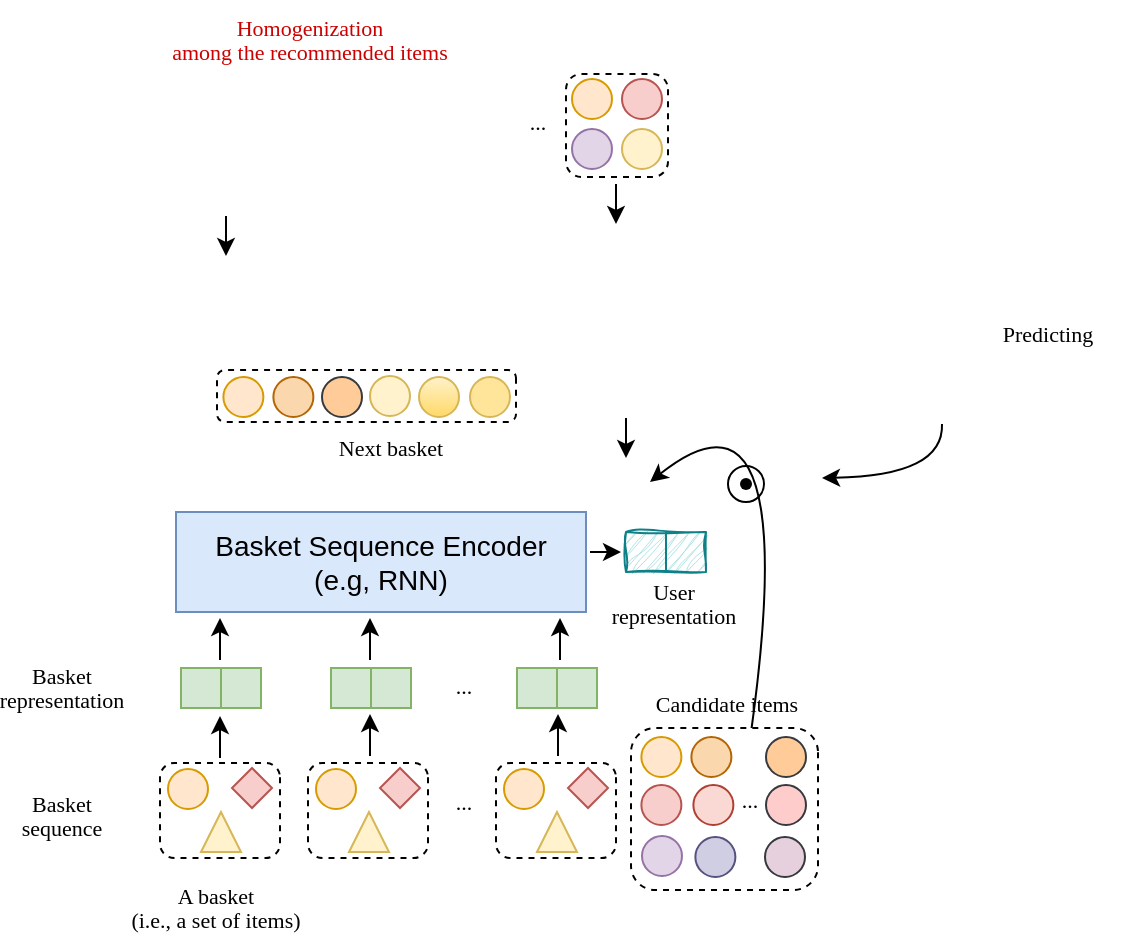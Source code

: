 <mxfile version="20.8.15" type="github">
  <diagram name="第 1 页" id="_2f5QNMzvRTS557bPFPs">
    <mxGraphModel dx="916" dy="529" grid="1" gridSize="10" guides="1" tooltips="1" connect="1" arrows="1" fold="1" page="1" pageScale="1" pageWidth="600" pageHeight="670" math="0" shadow="0">
      <root>
        <mxCell id="0" />
        <mxCell id="1" parent="0" />
        <mxCell id="7nCtvXywuRJka1eDzNRe-1" value="&lt;p style=&quot;line-height: 0%;&quot;&gt;&lt;font face=&quot;Comic Sans MS&quot; style=&quot;font-size: 11px;&quot;&gt;A basket&lt;/font&gt;&lt;/p&gt;&lt;p style=&quot;line-height: 0%;&quot;&gt;&lt;font face=&quot;Comic Sans MS&quot; style=&quot;font-size: 11px;&quot;&gt;(i.e., a set of items)&lt;/font&gt;&lt;/p&gt;" style="text;strokeColor=none;align=center;fillColor=none;html=1;verticalAlign=middle;whiteSpace=wrap;rounded=0;dashed=1;" vertex="1" parent="1">
          <mxGeometry x="44.5" y="461" width="156" height="33.5" as="geometry" />
        </mxCell>
        <mxCell id="7nCtvXywuRJka1eDzNRe-2" value="&lt;p style=&quot;line-height: 0%;&quot;&gt;&lt;font face=&quot;Comic Sans MS&quot; style=&quot;font-size: 11px;&quot;&gt;Basket&lt;/font&gt;&lt;/p&gt;&lt;p style=&quot;line-height: 0%;&quot;&gt;&lt;font face=&quot;Comic Sans MS&quot; style=&quot;font-size: 11px;&quot;&gt;sequence&lt;/font&gt;&lt;/p&gt;" style="text;strokeColor=none;align=center;fillColor=none;html=1;verticalAlign=middle;whiteSpace=wrap;rounded=0;dashed=1;" vertex="1" parent="1">
          <mxGeometry x="16" y="417" width="60" height="30" as="geometry" />
        </mxCell>
        <mxCell id="7nCtvXywuRJka1eDzNRe-3" value="" style="endArrow=classic;html=1;rounded=0;fontFamily=Comic Sans MS;fontSize=11;" edge="1" parent="1">
          <mxGeometry width="50" height="50" relative="1" as="geometry">
            <mxPoint x="128" y="133" as="sourcePoint" />
            <mxPoint x="128" y="153" as="targetPoint" />
            <Array as="points" />
          </mxGeometry>
        </mxCell>
        <mxCell id="7nCtvXywuRJka1eDzNRe-7" value="&lt;p style=&quot;line-height: 0%;&quot;&gt;&lt;font face=&quot;Comic Sans MS&quot; style=&quot;font-size: 11px;&quot;&gt;Basket&lt;/font&gt;&lt;/p&gt;&lt;p style=&quot;line-height: 0%;&quot;&gt;&lt;font face=&quot;Comic Sans MS&quot;&gt;&lt;span style=&quot;font-size: 11px;&quot;&gt;representation&lt;/span&gt;&lt;/font&gt;&lt;/p&gt;" style="text;strokeColor=none;align=center;fillColor=none;html=1;verticalAlign=middle;whiteSpace=wrap;rounded=0;dashed=1;" vertex="1" parent="1">
          <mxGeometry x="16" y="353" width="60" height="30" as="geometry" />
        </mxCell>
        <mxCell id="7nCtvXywuRJka1eDzNRe-9" value="" style="group;fillColor=#d5e8d4;strokeColor=#82b366;" vertex="1" connectable="0" parent="1">
          <mxGeometry x="180.5" y="359" width="40" height="20" as="geometry" />
        </mxCell>
        <mxCell id="7nCtvXywuRJka1eDzNRe-10" value="" style="rounded=0;whiteSpace=wrap;html=1;fontFamily=Comic Sans MS;fontSize=11;fillColor=#d5e8d4;strokeColor=#82b366;" vertex="1" parent="7nCtvXywuRJka1eDzNRe-9">
          <mxGeometry width="40" height="20" as="geometry" />
        </mxCell>
        <mxCell id="7nCtvXywuRJka1eDzNRe-11" value="" style="endArrow=none;html=1;rounded=0;fontFamily=Comic Sans MS;fontSize=11;entryX=0.5;entryY=0;entryDx=0;entryDy=0;exitX=0.5;exitY=1;exitDx=0;exitDy=0;fillColor=#d5e8d4;strokeColor=#82b366;" edge="1" parent="7nCtvXywuRJka1eDzNRe-9" source="7nCtvXywuRJka1eDzNRe-10" target="7nCtvXywuRJka1eDzNRe-10">
          <mxGeometry width="50" height="50" relative="1" as="geometry">
            <mxPoint x="-50" y="90" as="sourcePoint" />
            <mxPoint y="40" as="targetPoint" />
          </mxGeometry>
        </mxCell>
        <mxCell id="7nCtvXywuRJka1eDzNRe-12" value="" style="endArrow=classic;html=1;rounded=0;fontFamily=Comic Sans MS;fontSize=11;" edge="1" parent="1">
          <mxGeometry width="50" height="50" relative="1" as="geometry">
            <mxPoint x="323" y="117" as="sourcePoint" />
            <mxPoint x="323" y="137" as="targetPoint" />
            <Array as="points" />
          </mxGeometry>
        </mxCell>
        <mxCell id="7nCtvXywuRJka1eDzNRe-13" value="" style="group;fillColor=#d5e8d4;strokeColor=#82b366;" vertex="1" connectable="0" parent="1">
          <mxGeometry x="273.5" y="359" width="40" height="20" as="geometry" />
        </mxCell>
        <mxCell id="7nCtvXywuRJka1eDzNRe-14" value="" style="rounded=0;whiteSpace=wrap;html=1;fontFamily=Comic Sans MS;fontSize=11;fillColor=#d5e8d4;strokeColor=#82b366;" vertex="1" parent="7nCtvXywuRJka1eDzNRe-13">
          <mxGeometry width="40" height="20" as="geometry" />
        </mxCell>
        <mxCell id="7nCtvXywuRJka1eDzNRe-15" value="" style="endArrow=none;html=1;rounded=0;fontFamily=Comic Sans MS;fontSize=11;entryX=0.5;entryY=0;entryDx=0;entryDy=0;exitX=0.5;exitY=1;exitDx=0;exitDy=0;fillColor=#d5e8d4;strokeColor=#82b366;" edge="1" parent="7nCtvXywuRJka1eDzNRe-13" source="7nCtvXywuRJka1eDzNRe-14" target="7nCtvXywuRJka1eDzNRe-14">
          <mxGeometry width="50" height="50" relative="1" as="geometry">
            <mxPoint x="-50" y="90" as="sourcePoint" />
            <mxPoint y="40" as="targetPoint" />
          </mxGeometry>
        </mxCell>
        <mxCell id="7nCtvXywuRJka1eDzNRe-16" value="&lt;p style=&quot;line-height: 0%;&quot;&gt;&lt;font face=&quot;Comic Sans MS&quot;&gt;&lt;span style=&quot;font-size: 11px;&quot;&gt;...&lt;/span&gt;&lt;/font&gt;&lt;/p&gt;" style="text;strokeColor=none;align=center;fillColor=none;html=1;verticalAlign=middle;whiteSpace=wrap;rounded=0;dashed=1;" vertex="1" parent="1">
          <mxGeometry x="268.5" y="70" width="30" height="30" as="geometry" />
        </mxCell>
        <mxCell id="7nCtvXywuRJka1eDzNRe-17" value="&lt;p style=&quot;line-height: 0%;&quot;&gt;&lt;font face=&quot;Comic Sans MS&quot;&gt;&lt;span style=&quot;font-size: 11px;&quot;&gt;...&lt;/span&gt;&lt;/font&gt;&lt;/p&gt;" style="text;strokeColor=none;align=center;fillColor=none;html=1;verticalAlign=middle;whiteSpace=wrap;rounded=0;dashed=1;" vertex="1" parent="1">
          <mxGeometry x="232" y="410" width="30" height="30" as="geometry" />
        </mxCell>
        <mxCell id="7nCtvXywuRJka1eDzNRe-20" value="&lt;font face=&quot;Helvetica&quot;&gt;&lt;font style=&quot;font-size: 14px;&quot;&gt;Basket Sequence Encoder&lt;br&gt;(e.g, RNN)&lt;/font&gt;&lt;br&gt;&lt;/font&gt;" style="rounded=0;whiteSpace=wrap;html=1;fontFamily=Comic Sans MS;fontSize=11;fillColor=#dae8fc;strokeColor=#6c8ebf;" vertex="1" parent="1">
          <mxGeometry x="103" y="281" width="205" height="50" as="geometry" />
        </mxCell>
        <mxCell id="7nCtvXywuRJka1eDzNRe-23" value="" style="endArrow=classic;html=1;rounded=0;fontFamily=Comic Sans MS;fontSize=11;" edge="1" parent="1">
          <mxGeometry width="50" height="50" relative="1" as="geometry">
            <mxPoint x="125" y="355" as="sourcePoint" />
            <mxPoint x="125" y="334" as="targetPoint" />
            <Array as="points" />
          </mxGeometry>
        </mxCell>
        <mxCell id="7nCtvXywuRJka1eDzNRe-30" value="" style="endArrow=classic;html=1;rounded=0;fontFamily=Comic Sans MS;fontSize=11;entryX=0;entryY=0.5;entryDx=0;entryDy=0;exitX=1;exitY=0.5;exitDx=0;exitDy=0;" edge="1" parent="1">
          <mxGeometry width="50" height="50" relative="1" as="geometry">
            <mxPoint x="310" y="301" as="sourcePoint" />
            <mxPoint x="325.5" y="301" as="targetPoint" />
            <Array as="points" />
          </mxGeometry>
        </mxCell>
        <mxCell id="7nCtvXywuRJka1eDzNRe-31" value="&lt;p style=&quot;line-height: 0%;&quot;&gt;&lt;font face=&quot;Comic Sans MS&quot;&gt;&lt;span style=&quot;font-size: 11px;&quot;&gt;User&lt;/span&gt;&lt;/font&gt;&lt;/p&gt;&lt;p style=&quot;line-height: 0%;&quot;&gt;&lt;font face=&quot;Comic Sans MS&quot;&gt;&lt;span style=&quot;font-size: 11px;&quot;&gt;representation&lt;/span&gt;&lt;/font&gt;&lt;/p&gt;" style="text;strokeColor=none;align=center;fillColor=none;html=1;verticalAlign=middle;whiteSpace=wrap;rounded=0;dashed=1;" vertex="1" parent="1">
          <mxGeometry x="311.5" y="315" width="80" height="22" as="geometry" />
        </mxCell>
        <mxCell id="7nCtvXywuRJka1eDzNRe-32" value="" style="group" vertex="1" connectable="0" parent="1">
          <mxGeometry x="378" y="257" width="20" height="20" as="geometry" />
        </mxCell>
        <mxCell id="7nCtvXywuRJka1eDzNRe-33" value="" style="ellipse;whiteSpace=wrap;html=1;aspect=fixed;fontFamily=Comic Sans MS;fontSize=11;" vertex="1" parent="7nCtvXywuRJka1eDzNRe-32">
          <mxGeometry x="1" y="1" width="18" height="18" as="geometry" />
        </mxCell>
        <mxCell id="7nCtvXywuRJka1eDzNRe-34" value="" style="shape=waypoint;sketch=0;fillStyle=solid;size=6;pointerEvents=1;points=[];fillColor=none;resizable=0;rotatable=0;perimeter=centerPerimeter;snapToPoint=1;fontFamily=Comic Sans MS;fontSize=3;" vertex="1" parent="7nCtvXywuRJka1eDzNRe-32">
          <mxGeometry width="20" height="20" as="geometry" />
        </mxCell>
        <mxCell id="7nCtvXywuRJka1eDzNRe-35" value="" style="rounded=0;whiteSpace=wrap;html=1;fontFamily=Comic Sans MS;fontSize=11;fillColor=#b0e3e6;strokeColor=#0e8088;container=0;sketch=1;curveFitting=1;jiggle=2;" vertex="1" parent="1">
          <mxGeometry x="328" y="291" width="40" height="20" as="geometry" />
        </mxCell>
        <mxCell id="7nCtvXywuRJka1eDzNRe-36" value="" style="endArrow=none;html=1;rounded=0;fontFamily=Comic Sans MS;fontSize=11;entryX=0.5;entryY=0;entryDx=0;entryDy=0;exitX=0.5;exitY=1;exitDx=0;exitDy=0;fillColor=#b0e3e6;strokeColor=#0e8088;" edge="1" parent="1" source="7nCtvXywuRJka1eDzNRe-35" target="7nCtvXywuRJka1eDzNRe-35">
          <mxGeometry width="50" height="50" relative="1" as="geometry">
            <mxPoint x="83" y="208" as="sourcePoint" />
            <mxPoint x="133" y="158" as="targetPoint" />
          </mxGeometry>
        </mxCell>
        <mxCell id="7nCtvXywuRJka1eDzNRe-37" value="" style="curved=1;endArrow=classic;html=1;rounded=1;fontFamily=Comic Sans MS;fontSize=3;startSize=1;endSize=6;entryX=1.16;entryY=0.3;entryDx=0;entryDy=0;entryPerimeter=0;exitX=1;exitY=0.5;exitDx=0;exitDy=0;" edge="1" parent="1" source="7nCtvXywuRJka1eDzNRe-58">
          <mxGeometry width="50" height="50" relative="1" as="geometry">
            <mxPoint x="348" y="144" as="sourcePoint" />
            <mxPoint x="340" y="266" as="targetPoint" />
            <Array as="points">
              <mxPoint x="430" y="194" />
            </Array>
          </mxGeometry>
        </mxCell>
        <mxCell id="7nCtvXywuRJka1eDzNRe-38" value="" style="endArrow=classic;html=1;rounded=0;fontFamily=Comic Sans MS;fontSize=11;" edge="1" parent="1">
          <mxGeometry width="50" height="50" relative="1" as="geometry">
            <mxPoint x="328" y="234" as="sourcePoint" />
            <mxPoint x="328" y="254" as="targetPoint" />
            <Array as="points" />
          </mxGeometry>
        </mxCell>
        <mxCell id="7nCtvXywuRJka1eDzNRe-51" value="" style="group" vertex="1" connectable="0" parent="1">
          <mxGeometry x="298" y="62" width="51" height="51.5" as="geometry" />
        </mxCell>
        <mxCell id="7nCtvXywuRJka1eDzNRe-52" value="" style="rounded=1;whiteSpace=wrap;html=1;dashed=1;direction=south;container=0;" vertex="1" parent="7nCtvXywuRJka1eDzNRe-51">
          <mxGeometry width="51" height="51.5" as="geometry" />
        </mxCell>
        <mxCell id="7nCtvXywuRJka1eDzNRe-53" value="" style="ellipse;whiteSpace=wrap;html=1;aspect=fixed;fillColor=#ffe6cc;strokeColor=#d79b00;container=0;" vertex="1" parent="7nCtvXywuRJka1eDzNRe-51">
          <mxGeometry x="3" y="2.5" width="20" height="20" as="geometry" />
        </mxCell>
        <mxCell id="7nCtvXywuRJka1eDzNRe-54" value="" style="ellipse;whiteSpace=wrap;html=1;aspect=fixed;fillColor=#e1d5e7;strokeColor=#9673a6;container=0;" vertex="1" parent="7nCtvXywuRJka1eDzNRe-51">
          <mxGeometry x="3" y="27.5" width="20" height="20" as="geometry" />
        </mxCell>
        <mxCell id="7nCtvXywuRJka1eDzNRe-55" value="" style="ellipse;whiteSpace=wrap;html=1;aspect=fixed;fillColor=#f8cecc;strokeColor=#b85450;container=0;" vertex="1" parent="7nCtvXywuRJka1eDzNRe-51">
          <mxGeometry x="28" y="2.5" width="20" height="20" as="geometry" />
        </mxCell>
        <mxCell id="7nCtvXywuRJka1eDzNRe-56" value="" style="ellipse;whiteSpace=wrap;html=1;aspect=fixed;fillColor=#fff2cc;strokeColor=#d6b656;container=0;" vertex="1" parent="7nCtvXywuRJka1eDzNRe-51">
          <mxGeometry x="28" y="27.5" width="20" height="20" as="geometry" />
        </mxCell>
        <mxCell id="7nCtvXywuRJka1eDzNRe-57" value="" style="group" vertex="1" connectable="0" parent="1">
          <mxGeometry x="330.5" y="388" width="103" height="81" as="geometry" />
        </mxCell>
        <mxCell id="7nCtvXywuRJka1eDzNRe-58" value="" style="rounded=1;whiteSpace=wrap;html=1;dashed=1;direction=south;container=0;" vertex="1" parent="7nCtvXywuRJka1eDzNRe-57">
          <mxGeometry y="1" width="93.5" height="81" as="geometry" />
        </mxCell>
        <mxCell id="7nCtvXywuRJka1eDzNRe-59" value="" style="ellipse;whiteSpace=wrap;html=1;aspect=fixed;fillColor=#ffe6cc;strokeColor=#d79b00;container=0;" vertex="1" parent="7nCtvXywuRJka1eDzNRe-57">
          <mxGeometry x="5.188" y="5.5" width="20" height="20" as="geometry" />
        </mxCell>
        <mxCell id="7nCtvXywuRJka1eDzNRe-60" value="" style="ellipse;whiteSpace=wrap;html=1;aspect=fixed;fillColor=#fad7ac;strokeColor=#b46504;container=0;" vertex="1" parent="7nCtvXywuRJka1eDzNRe-57">
          <mxGeometry x="30.188" y="5.5" width="20" height="20" as="geometry" />
        </mxCell>
        <mxCell id="7nCtvXywuRJka1eDzNRe-61" value="" style="ellipse;whiteSpace=wrap;html=1;aspect=fixed;fillColor=#f8cecc;strokeColor=#b85450;container=0;" vertex="1" parent="7nCtvXywuRJka1eDzNRe-57">
          <mxGeometry x="5.188" y="29.5" width="20" height="20" as="geometry" />
        </mxCell>
        <mxCell id="7nCtvXywuRJka1eDzNRe-62" value="" style="ellipse;whiteSpace=wrap;html=1;aspect=fixed;fillColor=#fad9d5;strokeColor=#ae4132;container=0;" vertex="1" parent="7nCtvXywuRJka1eDzNRe-57">
          <mxGeometry x="31.188" y="29.5" width="20" height="20" as="geometry" />
        </mxCell>
        <mxCell id="7nCtvXywuRJka1eDzNRe-63" value="" style="ellipse;whiteSpace=wrap;html=1;aspect=fixed;fillColor=#ffcccc;strokeColor=#36393d;container=0;" vertex="1" parent="7nCtvXywuRJka1eDzNRe-57">
          <mxGeometry x="67.498" y="29.5" width="20" height="20" as="geometry" />
        </mxCell>
        <mxCell id="7nCtvXywuRJka1eDzNRe-64" value="" style="ellipse;whiteSpace=wrap;html=1;aspect=fixed;fillColor=#ffcc99;container=0;strokeColor=#36393d;" vertex="1" parent="7nCtvXywuRJka1eDzNRe-57">
          <mxGeometry x="67.498" y="5.5" width="20" height="20" as="geometry" />
        </mxCell>
        <mxCell id="7nCtvXywuRJka1eDzNRe-65" value="&lt;p style=&quot;line-height: 0%;&quot;&gt;&lt;font face=&quot;Comic Sans MS&quot;&gt;&lt;span style=&quot;font-size: 11px;&quot;&gt;...&lt;/span&gt;&lt;/font&gt;&lt;/p&gt;" style="text;strokeColor=none;align=center;fillColor=none;html=1;verticalAlign=middle;whiteSpace=wrap;rounded=0;dashed=1;" vertex="1" parent="7nCtvXywuRJka1eDzNRe-57">
          <mxGeometry x="44.5" y="21" width="30" height="30" as="geometry" />
        </mxCell>
        <mxCell id="7nCtvXywuRJka1eDzNRe-66" value="" style="ellipse;whiteSpace=wrap;html=1;aspect=fixed;fillColor=#e1d5e7;strokeColor=#9673a6;container=0;" vertex="1" parent="7nCtvXywuRJka1eDzNRe-57">
          <mxGeometry x="5.498" y="55" width="20" height="20" as="geometry" />
        </mxCell>
        <mxCell id="7nCtvXywuRJka1eDzNRe-67" value="" style="ellipse;whiteSpace=wrap;html=1;aspect=fixed;fillColor=#d0cee2;strokeColor=#56517e;container=0;" vertex="1" parent="7nCtvXywuRJka1eDzNRe-57">
          <mxGeometry x="32.188" y="55.5" width="20" height="20" as="geometry" />
        </mxCell>
        <mxCell id="7nCtvXywuRJka1eDzNRe-68" value="" style="ellipse;whiteSpace=wrap;html=1;aspect=fixed;container=0;fillColor=#E6D0DE;strokeColor=#36393d;" vertex="1" parent="7nCtvXywuRJka1eDzNRe-57">
          <mxGeometry x="66.998" y="55.5" width="20" height="20" as="geometry" />
        </mxCell>
        <mxCell id="7nCtvXywuRJka1eDzNRe-69" value="&lt;p style=&quot;line-height: 0%;&quot;&gt;&lt;span style=&quot;font-size: 11px; font-family: &amp;quot;Comic Sans MS&amp;quot;; background-color: initial;&quot;&gt;Candidate items&lt;/span&gt;&lt;/p&gt;" style="text;strokeColor=none;align=center;fillColor=none;html=1;verticalAlign=middle;whiteSpace=wrap;rounded=0;dashed=1;" vertex="1" parent="7nCtvXywuRJka1eDzNRe-57">
          <mxGeometry x="-4" y="-29" width="103" height="33.5" as="geometry" />
        </mxCell>
        <mxCell id="7nCtvXywuRJka1eDzNRe-70" value="&lt;p style=&quot;line-height: 0%;&quot;&gt;&lt;font face=&quot;Comic Sans MS&quot;&gt;&lt;span style=&quot;font-size: 11px;&quot;&gt;Predicting&lt;/span&gt;&lt;/font&gt;&lt;/p&gt;" style="text;strokeColor=none;align=center;fillColor=none;html=1;verticalAlign=middle;whiteSpace=wrap;rounded=0;dashed=1;" vertex="1" parent="1">
          <mxGeometry x="498.5" y="180" width="80" height="22" as="geometry" />
        </mxCell>
        <mxCell id="7nCtvXywuRJka1eDzNRe-71" value="" style="rounded=1;whiteSpace=wrap;html=1;dashed=1;direction=south;container=0;" vertex="1" parent="1">
          <mxGeometry x="123.5" y="210" width="149.5" height="26" as="geometry" />
        </mxCell>
        <mxCell id="7nCtvXywuRJka1eDzNRe-72" value="" style="curved=1;endArrow=classic;html=1;rounded=1;fontFamily=Comic Sans MS;fontSize=3;startSize=1;endSize=6;" edge="1" parent="1">
          <mxGeometry width="50" height="50" relative="1" as="geometry">
            <mxPoint x="486" y="237" as="sourcePoint" />
            <mxPoint x="426" y="264" as="targetPoint" />
            <Array as="points">
              <mxPoint x="487" y="263" />
            </Array>
          </mxGeometry>
        </mxCell>
        <mxCell id="7nCtvXywuRJka1eDzNRe-73" value="&lt;p style=&quot;line-height: 0%;&quot;&gt;&lt;span style=&quot;font-size: 11px; font-family: &amp;quot;Comic Sans MS&amp;quot;; background-color: initial;&quot;&gt;Next basket&lt;/span&gt;&lt;/p&gt;" style="text;strokeColor=none;align=center;fillColor=none;html=1;verticalAlign=middle;whiteSpace=wrap;rounded=0;dashed=1;" vertex="1" parent="1">
          <mxGeometry x="158.5" y="236" width="103" height="23.5" as="geometry" />
        </mxCell>
        <mxCell id="7nCtvXywuRJka1eDzNRe-74" value="" style="ellipse;whiteSpace=wrap;html=1;aspect=fixed;fillColor=#ffe6cc;strokeColor=#d79b00;container=0;" vertex="1" parent="1">
          <mxGeometry x="126.688" y="213.5" width="20" height="20" as="geometry" />
        </mxCell>
        <mxCell id="7nCtvXywuRJka1eDzNRe-75" value="" style="ellipse;whiteSpace=wrap;html=1;aspect=fixed;fillColor=#fad7ac;strokeColor=#b46504;container=0;" vertex="1" parent="1">
          <mxGeometry x="151.688" y="213.5" width="20" height="20" as="geometry" />
        </mxCell>
        <mxCell id="7nCtvXywuRJka1eDzNRe-76" value="" style="ellipse;whiteSpace=wrap;html=1;aspect=fixed;fillColor=#ffcc99;container=0;strokeColor=#36393d;" vertex="1" parent="1">
          <mxGeometry x="175.998" y="213.5" width="20" height="20" as="geometry" />
        </mxCell>
        <mxCell id="7nCtvXywuRJka1eDzNRe-77" value="" style="ellipse;whiteSpace=wrap;html=1;aspect=fixed;fillColor=#fff2cc;strokeColor=#d6b656;container=0;" vertex="1" parent="1">
          <mxGeometry x="200" y="213" width="20" height="20" as="geometry" />
        </mxCell>
        <mxCell id="7nCtvXywuRJka1eDzNRe-78" value="" style="ellipse;whiteSpace=wrap;html=1;aspect=fixed;fillColor=#fff2cc;strokeColor=#d6b656;container=0;gradientColor=#ffd966;" vertex="1" parent="1">
          <mxGeometry x="224.5" y="213.5" width="20" height="20" as="geometry" />
        </mxCell>
        <mxCell id="7nCtvXywuRJka1eDzNRe-79" value="" style="ellipse;whiteSpace=wrap;html=1;aspect=fixed;fillColor=#FFE599;strokeColor=#d6b656;container=0;" vertex="1" parent="1">
          <mxGeometry x="250" y="213.5" width="20" height="20" as="geometry" />
        </mxCell>
        <mxCell id="7nCtvXywuRJka1eDzNRe-85" value="&lt;p style=&quot;line-height: 0%;&quot;&gt;&lt;span style=&quot;font-size: 11px; font-family: &amp;quot;Comic Sans MS&amp;quot;; background-color: initial;&quot;&gt;&lt;font color=&quot;#cc0000&quot;&gt;Homogenization&lt;/font&gt;&lt;/span&gt;&lt;/p&gt;&lt;p style=&quot;line-height: 0%;&quot;&gt;&lt;span style=&quot;font-size: 11px; color: rgb(204, 0, 0); font-family: &amp;quot;Comic Sans MS&amp;quot;; background-color: initial;&quot;&gt;among the recommended items&lt;/span&gt;&lt;/p&gt;" style="text;strokeColor=none;align=center;fillColor=none;html=1;verticalAlign=middle;whiteSpace=wrap;rounded=0;dashed=1;" vertex="1" parent="1">
          <mxGeometry x="70" y="30" width="200" height="27.25" as="geometry" />
        </mxCell>
        <mxCell id="7nCtvXywuRJka1eDzNRe-86" value="" style="rounded=1;whiteSpace=wrap;html=1;dashed=1;direction=south;container=0;" vertex="1" parent="1">
          <mxGeometry x="95" y="406.5" width="60" height="47.5" as="geometry" />
        </mxCell>
        <mxCell id="7nCtvXywuRJka1eDzNRe-87" value="" style="ellipse;whiteSpace=wrap;html=1;aspect=fixed;fillColor=#ffe6cc;strokeColor=#d79b00;container=0;" vertex="1" parent="1">
          <mxGeometry x="99" y="409.5" width="20" height="20" as="geometry" />
        </mxCell>
        <mxCell id="7nCtvXywuRJka1eDzNRe-88" value="" style="triangle;whiteSpace=wrap;html=1;fontFamily=Comic Sans MS;fontSize=14;direction=north;fillColor=#fff2cc;strokeColor=#d6b656;container=0;" vertex="1" parent="1">
          <mxGeometry x="115.5" y="431" width="20" height="20" as="geometry" />
        </mxCell>
        <mxCell id="7nCtvXywuRJka1eDzNRe-89" value="" style="rhombus;whiteSpace=wrap;html=1;fontFamily=Comic Sans MS;fontSize=14;fillColor=#f8cecc;strokeColor=#b85450;container=0;" vertex="1" parent="1">
          <mxGeometry x="131" y="409" width="20" height="20" as="geometry" />
        </mxCell>
        <mxCell id="7nCtvXywuRJka1eDzNRe-94" value="" style="rounded=1;whiteSpace=wrap;html=1;dashed=1;direction=south;container=0;" vertex="1" parent="1">
          <mxGeometry x="169" y="406.5" width="60" height="47.5" as="geometry" />
        </mxCell>
        <mxCell id="7nCtvXywuRJka1eDzNRe-95" value="" style="ellipse;whiteSpace=wrap;html=1;aspect=fixed;fillColor=#ffe6cc;strokeColor=#d79b00;container=0;" vertex="1" parent="1">
          <mxGeometry x="173" y="409.5" width="20" height="20" as="geometry" />
        </mxCell>
        <mxCell id="7nCtvXywuRJka1eDzNRe-96" value="" style="triangle;whiteSpace=wrap;html=1;fontFamily=Comic Sans MS;fontSize=14;direction=north;fillColor=#fff2cc;strokeColor=#d6b656;container=0;" vertex="1" parent="1">
          <mxGeometry x="189.5" y="431" width="20" height="20" as="geometry" />
        </mxCell>
        <mxCell id="7nCtvXywuRJka1eDzNRe-97" value="" style="rhombus;whiteSpace=wrap;html=1;fontFamily=Comic Sans MS;fontSize=14;fillColor=#f8cecc;strokeColor=#b85450;container=0;" vertex="1" parent="1">
          <mxGeometry x="205" y="409" width="20" height="20" as="geometry" />
        </mxCell>
        <mxCell id="7nCtvXywuRJka1eDzNRe-98" value="" style="rounded=1;whiteSpace=wrap;html=1;dashed=1;direction=south;container=0;" vertex="1" parent="1">
          <mxGeometry x="263" y="406.5" width="60" height="47.5" as="geometry" />
        </mxCell>
        <mxCell id="7nCtvXywuRJka1eDzNRe-99" value="" style="ellipse;whiteSpace=wrap;html=1;aspect=fixed;fillColor=#ffe6cc;strokeColor=#d79b00;container=0;" vertex="1" parent="1">
          <mxGeometry x="267" y="409.5" width="20" height="20" as="geometry" />
        </mxCell>
        <mxCell id="7nCtvXywuRJka1eDzNRe-100" value="" style="triangle;whiteSpace=wrap;html=1;fontFamily=Comic Sans MS;fontSize=14;direction=north;fillColor=#fff2cc;strokeColor=#d6b656;container=0;" vertex="1" parent="1">
          <mxGeometry x="283.5" y="431" width="20" height="20" as="geometry" />
        </mxCell>
        <mxCell id="7nCtvXywuRJka1eDzNRe-101" value="" style="rhombus;whiteSpace=wrap;html=1;fontFamily=Comic Sans MS;fontSize=14;fillColor=#f8cecc;strokeColor=#b85450;container=0;" vertex="1" parent="1">
          <mxGeometry x="299" y="409" width="20" height="20" as="geometry" />
        </mxCell>
        <mxCell id="7nCtvXywuRJka1eDzNRe-102" value="" style="endArrow=classic;html=1;rounded=0;fontFamily=Comic Sans MS;fontSize=11;" edge="1" parent="1">
          <mxGeometry width="50" height="50" relative="1" as="geometry">
            <mxPoint x="200" y="355" as="sourcePoint" />
            <mxPoint x="200" y="334" as="targetPoint" />
            <Array as="points" />
          </mxGeometry>
        </mxCell>
        <mxCell id="7nCtvXywuRJka1eDzNRe-103" value="" style="endArrow=classic;html=1;rounded=0;fontFamily=Comic Sans MS;fontSize=11;" edge="1" parent="1">
          <mxGeometry width="50" height="50" relative="1" as="geometry">
            <mxPoint x="295" y="355" as="sourcePoint" />
            <mxPoint x="295" y="334" as="targetPoint" />
            <Array as="points" />
          </mxGeometry>
        </mxCell>
        <mxCell id="7nCtvXywuRJka1eDzNRe-105" value="" style="endArrow=classic;html=1;rounded=0;fontFamily=Comic Sans MS;fontSize=11;" edge="1" parent="1">
          <mxGeometry width="50" height="50" relative="1" as="geometry">
            <mxPoint x="200" y="403" as="sourcePoint" />
            <mxPoint x="200" y="382" as="targetPoint" />
            <Array as="points" />
          </mxGeometry>
        </mxCell>
        <mxCell id="7nCtvXywuRJka1eDzNRe-106" value="" style="endArrow=classic;html=1;rounded=0;fontFamily=Comic Sans MS;fontSize=11;" edge="1" parent="1">
          <mxGeometry width="50" height="50" relative="1" as="geometry">
            <mxPoint x="294" y="403" as="sourcePoint" />
            <mxPoint x="294" y="382" as="targetPoint" />
            <Array as="points" />
          </mxGeometry>
        </mxCell>
        <mxCell id="7nCtvXywuRJka1eDzNRe-109" value="" style="endArrow=classic;html=1;rounded=0;fontFamily=Comic Sans MS;fontSize=11;" edge="1" parent="1">
          <mxGeometry width="50" height="50" relative="1" as="geometry">
            <mxPoint x="125" y="404" as="sourcePoint" />
            <mxPoint x="125" y="383" as="targetPoint" />
            <Array as="points" />
          </mxGeometry>
        </mxCell>
        <mxCell id="7nCtvXywuRJka1eDzNRe-110" value="" style="group;fillColor=#d5e8d4;strokeColor=#82b366;" vertex="1" connectable="0" parent="1">
          <mxGeometry x="105.5" y="359" width="40" height="20" as="geometry" />
        </mxCell>
        <mxCell id="7nCtvXywuRJka1eDzNRe-111" value="" style="rounded=0;whiteSpace=wrap;html=1;fontFamily=Comic Sans MS;fontSize=11;fillColor=#d5e8d4;strokeColor=#82b366;" vertex="1" parent="7nCtvXywuRJka1eDzNRe-110">
          <mxGeometry width="40" height="20" as="geometry" />
        </mxCell>
        <mxCell id="7nCtvXywuRJka1eDzNRe-112" value="" style="endArrow=none;html=1;rounded=0;fontFamily=Comic Sans MS;fontSize=11;entryX=0.5;entryY=0;entryDx=0;entryDy=0;exitX=0.5;exitY=1;exitDx=0;exitDy=0;fillColor=#d5e8d4;strokeColor=#82b366;" edge="1" parent="7nCtvXywuRJka1eDzNRe-110" source="7nCtvXywuRJka1eDzNRe-111" target="7nCtvXywuRJka1eDzNRe-111">
          <mxGeometry width="50" height="50" relative="1" as="geometry">
            <mxPoint x="-50" y="90" as="sourcePoint" />
            <mxPoint y="40" as="targetPoint" />
          </mxGeometry>
        </mxCell>
        <mxCell id="7nCtvXywuRJka1eDzNRe-113" value="&lt;p style=&quot;line-height: 0%;&quot;&gt;&lt;font face=&quot;Comic Sans MS&quot;&gt;&lt;span style=&quot;font-size: 11px;&quot;&gt;...&lt;/span&gt;&lt;/font&gt;&lt;/p&gt;" style="text;strokeColor=none;align=center;fillColor=none;html=1;verticalAlign=middle;whiteSpace=wrap;rounded=0;dashed=1;" vertex="1" parent="1">
          <mxGeometry x="232" y="352" width="30" height="30" as="geometry" />
        </mxCell>
      </root>
    </mxGraphModel>
  </diagram>
</mxfile>
